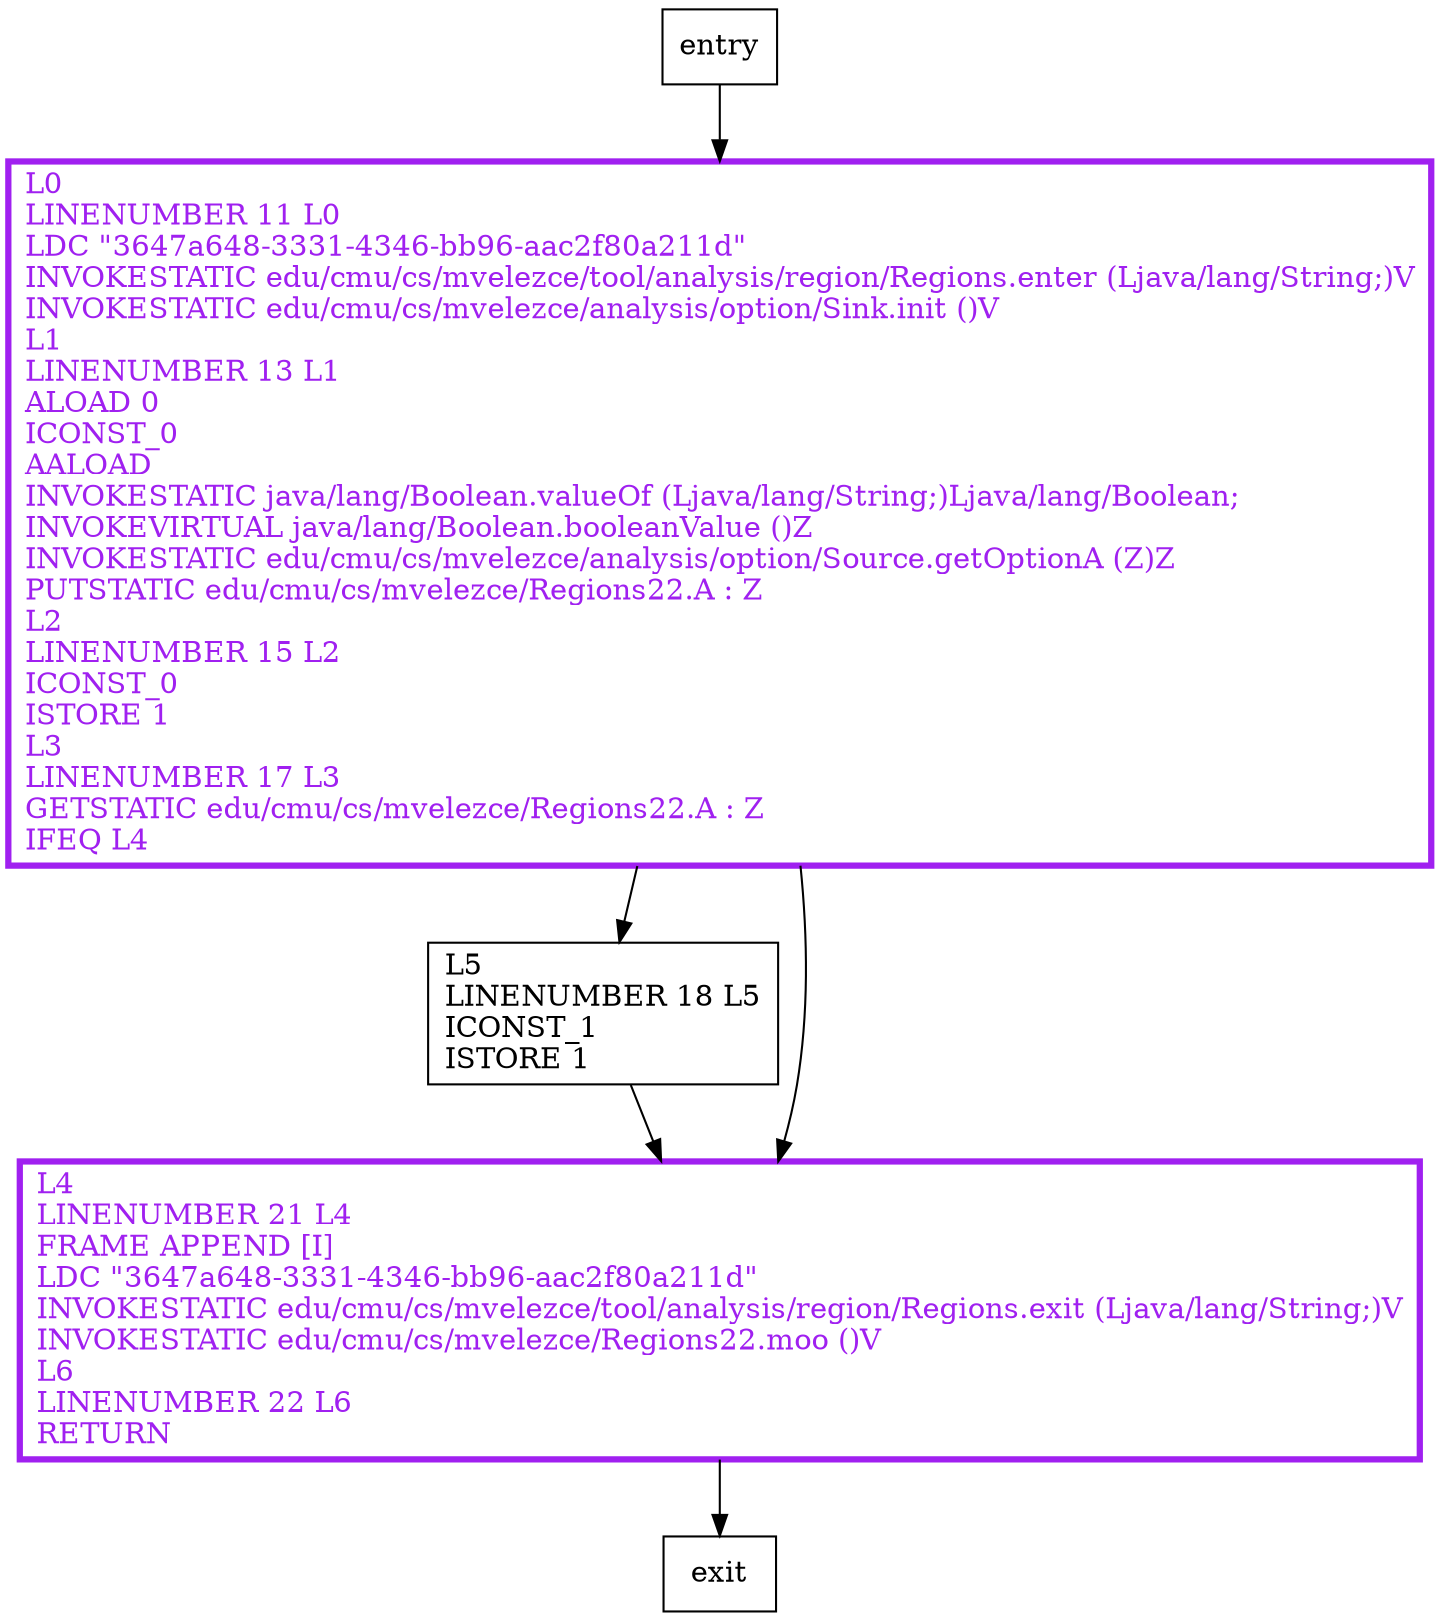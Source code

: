 digraph main {
node [shape=record];
2009217566 [label="L5\lLINENUMBER 18 L5\lICONST_1\lISTORE 1\l"];
1914436006 [label="L4\lLINENUMBER 21 L4\lFRAME APPEND [I]\lLDC \"3647a648-3331-4346-bb96-aac2f80a211d\"\lINVOKESTATIC edu/cmu/cs/mvelezce/tool/analysis/region/Regions.exit (Ljava/lang/String;)V\lINVOKESTATIC edu/cmu/cs/mvelezce/Regions22.moo ()V\lL6\lLINENUMBER 22 L6\lRETURN\l"];
1472774413 [label="L0\lLINENUMBER 11 L0\lLDC \"3647a648-3331-4346-bb96-aac2f80a211d\"\lINVOKESTATIC edu/cmu/cs/mvelezce/tool/analysis/region/Regions.enter (Ljava/lang/String;)V\lINVOKESTATIC edu/cmu/cs/mvelezce/analysis/option/Sink.init ()V\lL1\lLINENUMBER 13 L1\lALOAD 0\lICONST_0\lAALOAD\lINVOKESTATIC java/lang/Boolean.valueOf (Ljava/lang/String;)Ljava/lang/Boolean;\lINVOKEVIRTUAL java/lang/Boolean.booleanValue ()Z\lINVOKESTATIC edu/cmu/cs/mvelezce/analysis/option/Source.getOptionA (Z)Z\lPUTSTATIC edu/cmu/cs/mvelezce/Regions22.A : Z\lL2\lLINENUMBER 15 L2\lICONST_0\lISTORE 1\lL3\lLINENUMBER 17 L3\lGETSTATIC edu/cmu/cs/mvelezce/Regions22.A : Z\lIFEQ L4\l"];
entry;
exit;
entry -> 1472774413;
2009217566 -> 1914436006;
1914436006 -> exit;
1472774413 -> 2009217566;
1472774413 -> 1914436006;
1914436006[fontcolor="purple", penwidth=3, color="purple"];
1472774413[fontcolor="purple", penwidth=3, color="purple"];
}
